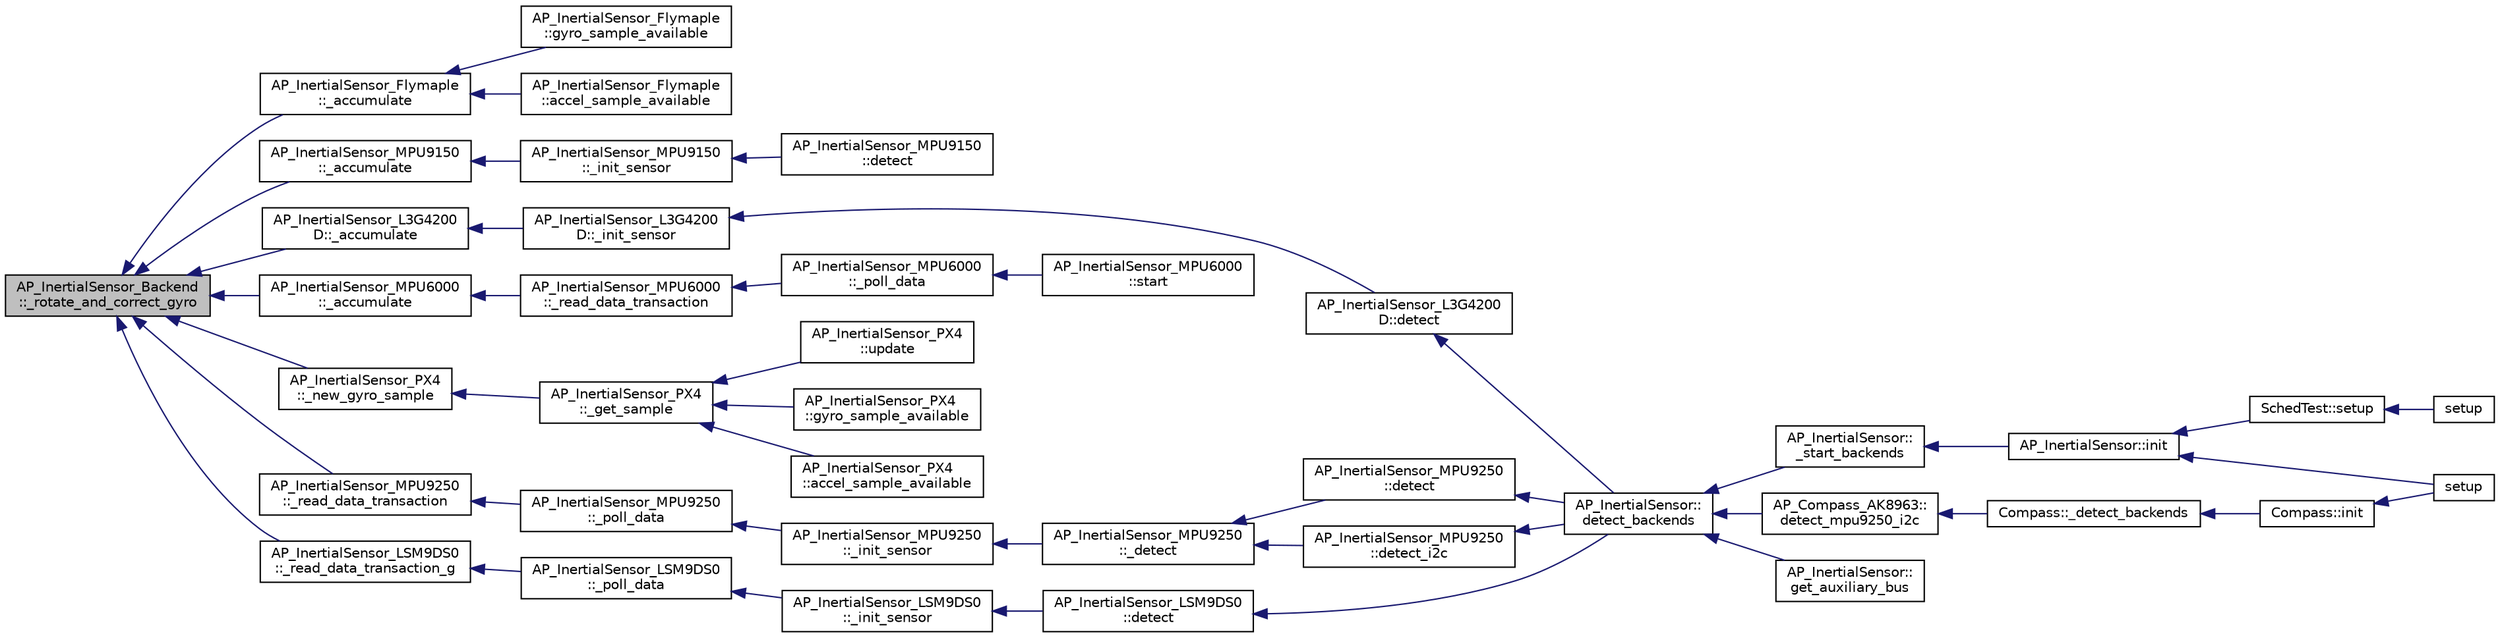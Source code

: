 digraph "AP_InertialSensor_Backend::_rotate_and_correct_gyro"
{
 // INTERACTIVE_SVG=YES
  edge [fontname="Helvetica",fontsize="10",labelfontname="Helvetica",labelfontsize="10"];
  node [fontname="Helvetica",fontsize="10",shape=record];
  rankdir="LR";
  Node1 [label="AP_InertialSensor_Backend\l::_rotate_and_correct_gyro",height=0.2,width=0.4,color="black", fillcolor="grey75", style="filled", fontcolor="black"];
  Node1 -> Node2 [dir="back",color="midnightblue",fontsize="10",style="solid",fontname="Helvetica"];
  Node2 [label="AP_InertialSensor_Flymaple\l::_accumulate",height=0.2,width=0.4,color="black", fillcolor="white", style="filled",URL="$classAP__InertialSensor__Flymaple.html#a32d60b04ff0fb6a80961502d8f9dad12"];
  Node2 -> Node3 [dir="back",color="midnightblue",fontsize="10",style="solid",fontname="Helvetica"];
  Node3 [label="AP_InertialSensor_Flymaple\l::gyro_sample_available",height=0.2,width=0.4,color="black", fillcolor="white", style="filled",URL="$classAP__InertialSensor__Flymaple.html#a230a816a3d10d0f4a2e6135eca4a8613"];
  Node2 -> Node4 [dir="back",color="midnightblue",fontsize="10",style="solid",fontname="Helvetica"];
  Node4 [label="AP_InertialSensor_Flymaple\l::accel_sample_available",height=0.2,width=0.4,color="black", fillcolor="white", style="filled",URL="$classAP__InertialSensor__Flymaple.html#acabcad15c670bdc2abd47717f2aa247d"];
  Node1 -> Node5 [dir="back",color="midnightblue",fontsize="10",style="solid",fontname="Helvetica"];
  Node5 [label="AP_InertialSensor_MPU9150\l::_accumulate",height=0.2,width=0.4,color="black", fillcolor="white", style="filled",URL="$classAP__InertialSensor__MPU9150.html#aabb66a96ba3568bc39fcb2ed8381e06d",tooltip="Accumulate values from accels and gyros. "];
  Node5 -> Node6 [dir="back",color="midnightblue",fontsize="10",style="solid",fontname="Helvetica"];
  Node6 [label="AP_InertialSensor_MPU9150\l::_init_sensor",height=0.2,width=0.4,color="black", fillcolor="white", style="filled",URL="$classAP__InertialSensor__MPU9150.html#a5d916ede262de822fd6ab45c93e036ae"];
  Node6 -> Node7 [dir="back",color="midnightblue",fontsize="10",style="solid",fontname="Helvetica"];
  Node7 [label="AP_InertialSensor_MPU9150\l::detect",height=0.2,width=0.4,color="black", fillcolor="white", style="filled",URL="$classAP__InertialSensor__MPU9150.html#a5ccaed9383c0dd4ba0450d690f2284b7"];
  Node1 -> Node8 [dir="back",color="midnightblue",fontsize="10",style="solid",fontname="Helvetica"];
  Node8 [label="AP_InertialSensor_L3G4200\lD::_accumulate",height=0.2,width=0.4,color="black", fillcolor="white", style="filled",URL="$classAP__InertialSensor__L3G4200D.html#a098ecca44fb9347a42c12de1abdbc777"];
  Node8 -> Node9 [dir="back",color="midnightblue",fontsize="10",style="solid",fontname="Helvetica"];
  Node9 [label="AP_InertialSensor_L3G4200\lD::_init_sensor",height=0.2,width=0.4,color="black", fillcolor="white", style="filled",URL="$classAP__InertialSensor__L3G4200D.html#ab760fee272b11822568d94d55734d2f2"];
  Node9 -> Node10 [dir="back",color="midnightblue",fontsize="10",style="solid",fontname="Helvetica"];
  Node10 [label="AP_InertialSensor_L3G4200\lD::detect",height=0.2,width=0.4,color="black", fillcolor="white", style="filled",URL="$classAP__InertialSensor__L3G4200D.html#a703c8cb7bc62f267094a027bb43da4f6"];
  Node10 -> Node11 [dir="back",color="midnightblue",fontsize="10",style="solid",fontname="Helvetica"];
  Node11 [label="AP_InertialSensor::\ldetect_backends",height=0.2,width=0.4,color="black", fillcolor="white", style="filled",URL="$classAP__InertialSensor.html#a8967734e82a4f472c6d8ddd8db656804"];
  Node11 -> Node12 [dir="back",color="midnightblue",fontsize="10",style="solid",fontname="Helvetica"];
  Node12 [label="AP_InertialSensor::\l_start_backends",height=0.2,width=0.4,color="black", fillcolor="white", style="filled",URL="$classAP__InertialSensor.html#a9949b7e301b0d7a5f3e59385d2e8d97a"];
  Node12 -> Node13 [dir="back",color="midnightblue",fontsize="10",style="solid",fontname="Helvetica"];
  Node13 [label="AP_InertialSensor::init",height=0.2,width=0.4,color="black", fillcolor="white", style="filled",URL="$classAP__InertialSensor.html#ab1cdd1c7cc2a0a2631e5deadfc960e80"];
  Node13 -> Node14 [dir="back",color="midnightblue",fontsize="10",style="solid",fontname="Helvetica"];
  Node14 [label="SchedTest::setup",height=0.2,width=0.4,color="black", fillcolor="white", style="filled",URL="$classSchedTest.html#ae9afb73f76391e34d47286a516fe5292"];
  Node14 -> Node15 [dir="back",color="midnightblue",fontsize="10",style="solid",fontname="Helvetica"];
  Node15 [label="setup",height=0.2,width=0.4,color="black", fillcolor="white", style="filled",URL="$Scheduler__test_8cpp.html#a7dfd9b79bc5a37d7df40207afbc5431f"];
  Node13 -> Node16 [dir="back",color="midnightblue",fontsize="10",style="solid",fontname="Helvetica"];
  Node16 [label="setup",height=0.2,width=0.4,color="black", fillcolor="white", style="filled",URL="$AHRS__Test_8cpp.html#a7dfd9b79bc5a37d7df40207afbc5431f"];
  Node11 -> Node17 [dir="back",color="midnightblue",fontsize="10",style="solid",fontname="Helvetica"];
  Node17 [label="AP_Compass_AK8963::\ldetect_mpu9250_i2c",height=0.2,width=0.4,color="black", fillcolor="white", style="filled",URL="$classAP__Compass__AK8963.html#a0d77d55639011a39fa39a3fbfb11b9be"];
  Node17 -> Node18 [dir="back",color="midnightblue",fontsize="10",style="solid",fontname="Helvetica"];
  Node18 [label="Compass::_detect_backends",height=0.2,width=0.4,color="black", fillcolor="white", style="filled",URL="$classCompass.html#a1c48170d8c8966b22fb150b1634443ec"];
  Node18 -> Node19 [dir="back",color="midnightblue",fontsize="10",style="solid",fontname="Helvetica"];
  Node19 [label="Compass::init",height=0.2,width=0.4,color="black", fillcolor="white", style="filled",URL="$classCompass.html#a190aefc281aba88c7b16e4fc58035c5e"];
  Node19 -> Node16 [dir="back",color="midnightblue",fontsize="10",style="solid",fontname="Helvetica"];
  Node11 -> Node20 [dir="back",color="midnightblue",fontsize="10",style="solid",fontname="Helvetica"];
  Node20 [label="AP_InertialSensor::\lget_auxiliary_bus",height=0.2,width=0.4,color="black", fillcolor="white", style="filled",URL="$classAP__InertialSensor.html#ad649def5689aecaebca16cf910d77fd8"];
  Node1 -> Node21 [dir="back",color="midnightblue",fontsize="10",style="solid",fontname="Helvetica"];
  Node21 [label="AP_InertialSensor_MPU6000\l::_accumulate",height=0.2,width=0.4,color="black", fillcolor="white", style="filled",URL="$classAP__InertialSensor__MPU6000.html#ac4e0e0294d0eb5d603dde8e16aebc40f"];
  Node21 -> Node22 [dir="back",color="midnightblue",fontsize="10",style="solid",fontname="Helvetica"];
  Node22 [label="AP_InertialSensor_MPU6000\l::_read_data_transaction",height=0.2,width=0.4,color="black", fillcolor="white", style="filled",URL="$classAP__InertialSensor__MPU6000.html#a9bfa75a960a70347342c2d06a7353aeb"];
  Node22 -> Node23 [dir="back",color="midnightblue",fontsize="10",style="solid",fontname="Helvetica"];
  Node23 [label="AP_InertialSensor_MPU6000\l::_poll_data",height=0.2,width=0.4,color="black", fillcolor="white", style="filled",URL="$classAP__InertialSensor__MPU6000.html#a6537b21d8c9cd527ddcc408284dfe245"];
  Node23 -> Node24 [dir="back",color="midnightblue",fontsize="10",style="solid",fontname="Helvetica"];
  Node24 [label="AP_InertialSensor_MPU6000\l::start",height=0.2,width=0.4,color="black", fillcolor="white", style="filled",URL="$classAP__InertialSensor__MPU6000.html#acb7932ff986a10057b3d2824185009d4"];
  Node1 -> Node25 [dir="back",color="midnightblue",fontsize="10",style="solid",fontname="Helvetica"];
  Node25 [label="AP_InertialSensor_PX4\l::_new_gyro_sample",height=0.2,width=0.4,color="black", fillcolor="white", style="filled",URL="$classAP__InertialSensor__PX4.html#a257fdff6435bb9addd12e3ba161c4c12"];
  Node25 -> Node26 [dir="back",color="midnightblue",fontsize="10",style="solid",fontname="Helvetica"];
  Node26 [label="AP_InertialSensor_PX4\l::_get_sample",height=0.2,width=0.4,color="black", fillcolor="white", style="filled",URL="$classAP__InertialSensor__PX4.html#a86f463cc20f89a9eb4618ed494b3adf9"];
  Node26 -> Node27 [dir="back",color="midnightblue",fontsize="10",style="solid",fontname="Helvetica"];
  Node27 [label="AP_InertialSensor_PX4\l::update",height=0.2,width=0.4,color="black", fillcolor="white", style="filled",URL="$classAP__InertialSensor__PX4.html#a56c271f4293b88db34537b7a11e63157"];
  Node26 -> Node28 [dir="back",color="midnightblue",fontsize="10",style="solid",fontname="Helvetica"];
  Node28 [label="AP_InertialSensor_PX4\l::gyro_sample_available",height=0.2,width=0.4,color="black", fillcolor="white", style="filled",URL="$classAP__InertialSensor__PX4.html#aff050ebd7dcbe0396ce3f1b983760cda"];
  Node26 -> Node29 [dir="back",color="midnightblue",fontsize="10",style="solid",fontname="Helvetica"];
  Node29 [label="AP_InertialSensor_PX4\l::accel_sample_available",height=0.2,width=0.4,color="black", fillcolor="white", style="filled",URL="$classAP__InertialSensor__PX4.html#a097901ff249f09bdac3af4438e9c2531"];
  Node1 -> Node30 [dir="back",color="midnightblue",fontsize="10",style="solid",fontname="Helvetica"];
  Node30 [label="AP_InertialSensor_MPU9250\l::_read_data_transaction",height=0.2,width=0.4,color="black", fillcolor="white", style="filled",URL="$classAP__InertialSensor__MPU9250.html#a17b7583c273492075814bb12c4d498e3"];
  Node30 -> Node31 [dir="back",color="midnightblue",fontsize="10",style="solid",fontname="Helvetica"];
  Node31 [label="AP_InertialSensor_MPU9250\l::_poll_data",height=0.2,width=0.4,color="black", fillcolor="white", style="filled",URL="$classAP__InertialSensor__MPU9250.html#a69e21e1dfc0889e007cceec13cabfc8d"];
  Node31 -> Node32 [dir="back",color="midnightblue",fontsize="10",style="solid",fontname="Helvetica"];
  Node32 [label="AP_InertialSensor_MPU9250\l::_init_sensor",height=0.2,width=0.4,color="black", fillcolor="white", style="filled",URL="$classAP__InertialSensor__MPU9250.html#a8eaf550b652bbf44d3c113807c3a7b27"];
  Node32 -> Node33 [dir="back",color="midnightblue",fontsize="10",style="solid",fontname="Helvetica"];
  Node33 [label="AP_InertialSensor_MPU9250\l::_detect",height=0.2,width=0.4,color="black", fillcolor="white", style="filled",URL="$classAP__InertialSensor__MPU9250.html#aa21bf1c9641b52b380aa5446d9c22729"];
  Node33 -> Node34 [dir="back",color="midnightblue",fontsize="10",style="solid",fontname="Helvetica"];
  Node34 [label="AP_InertialSensor_MPU9250\l::detect",height=0.2,width=0.4,color="black", fillcolor="white", style="filled",URL="$classAP__InertialSensor__MPU9250.html#ad855b503292ccf6630c5df05ac5893bc"];
  Node34 -> Node11 [dir="back",color="midnightblue",fontsize="10",style="solid",fontname="Helvetica"];
  Node33 -> Node35 [dir="back",color="midnightblue",fontsize="10",style="solid",fontname="Helvetica"];
  Node35 [label="AP_InertialSensor_MPU9250\l::detect_i2c",height=0.2,width=0.4,color="black", fillcolor="white", style="filled",URL="$classAP__InertialSensor__MPU9250.html#ad5d530a2bb50d34a7476898369c239d5"];
  Node35 -> Node11 [dir="back",color="midnightblue",fontsize="10",style="solid",fontname="Helvetica"];
  Node1 -> Node36 [dir="back",color="midnightblue",fontsize="10",style="solid",fontname="Helvetica"];
  Node36 [label="AP_InertialSensor_LSM9DS0\l::_read_data_transaction_g",height=0.2,width=0.4,color="black", fillcolor="white", style="filled",URL="$classAP__InertialSensor__LSM9DS0.html#a8d90205092ed9e6b959fe3da5f4f6477"];
  Node36 -> Node37 [dir="back",color="midnightblue",fontsize="10",style="solid",fontname="Helvetica"];
  Node37 [label="AP_InertialSensor_LSM9DS0\l::_poll_data",height=0.2,width=0.4,color="black", fillcolor="white", style="filled",URL="$classAP__InertialSensor__LSM9DS0.html#a517db16a43fdfa7fa31615d07b225474"];
  Node37 -> Node38 [dir="back",color="midnightblue",fontsize="10",style="solid",fontname="Helvetica"];
  Node38 [label="AP_InertialSensor_LSM9DS0\l::_init_sensor",height=0.2,width=0.4,color="black", fillcolor="white", style="filled",URL="$classAP__InertialSensor__LSM9DS0.html#a62227996a40da07a9733ace45b6b0c71"];
  Node38 -> Node39 [dir="back",color="midnightblue",fontsize="10",style="solid",fontname="Helvetica"];
  Node39 [label="AP_InertialSensor_LSM9DS0\l::detect",height=0.2,width=0.4,color="black", fillcolor="white", style="filled",URL="$classAP__InertialSensor__LSM9DS0.html#a7230ea583e99a0fb4ae49a2205ea67e8"];
  Node39 -> Node11 [dir="back",color="midnightblue",fontsize="10",style="solid",fontname="Helvetica"];
}
